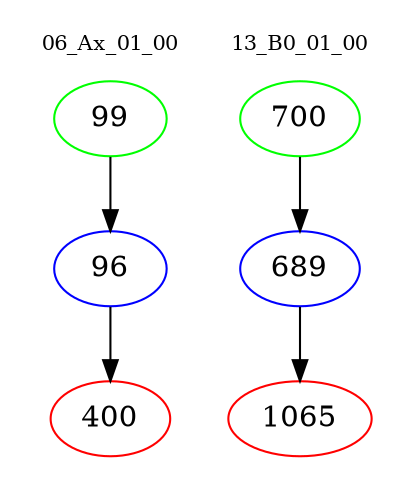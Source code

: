 digraph{
subgraph cluster_0 {
color = white
label = "06_Ax_01_00";
fontsize=10;
T0_99 [label="99", color="green"]
T0_99 -> T0_96 [color="black"]
T0_96 [label="96", color="blue"]
T0_96 -> T0_400 [color="black"]
T0_400 [label="400", color="red"]
}
subgraph cluster_1 {
color = white
label = "13_B0_01_00";
fontsize=10;
T1_700 [label="700", color="green"]
T1_700 -> T1_689 [color="black"]
T1_689 [label="689", color="blue"]
T1_689 -> T1_1065 [color="black"]
T1_1065 [label="1065", color="red"]
}
}
